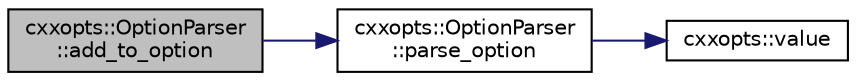 digraph "cxxopts::OptionParser::add_to_option"
{
 // LATEX_PDF_SIZE
  edge [fontname="Helvetica",fontsize="10",labelfontname="Helvetica",labelfontsize="10"];
  node [fontname="Helvetica",fontsize="10",shape=record];
  rankdir="LR";
  Node1 [label="cxxopts::OptionParser\l::add_to_option",height=0.2,width=0.4,color="black", fillcolor="grey75", style="filled", fontcolor="black",tooltip=" "];
  Node1 -> Node2 [color="midnightblue",fontsize="10",style="solid",fontname="Helvetica"];
  Node2 [label="cxxopts::OptionParser\l::parse_option",height=0.2,width=0.4,color="black", fillcolor="white", style="filled",URL="$classcxxopts_1_1_option_parser.html#a07db7b6bb2095df7b75b50ed2311ffe5",tooltip=" "];
  Node2 -> Node3 [color="midnightblue",fontsize="10",style="solid",fontname="Helvetica"];
  Node3 [label="cxxopts::value",height=0.2,width=0.4,color="black", fillcolor="white", style="filled",URL="$namespacecxxopts.html#a6b58e451713ebbf12866c1cd8e0a66ab",tooltip=" "];
}
